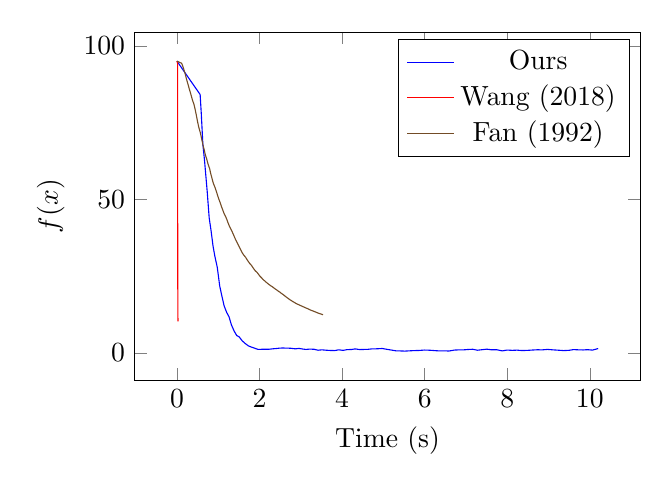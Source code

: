 \begin{tikzpicture}
\begin{axis}[xlabel={Time (s)}, ylabel={$f(x)$}, width={8cm}, height={6cm}]
    \legend{{Ours},{Wang (2018)},{Fan (1992)}}
    \addplot+[no marks]
        table[row sep={\\}]
        {
            x  y  \\
            0.0  95.0  \\
            0.561  84.143  \\
            0.589  77.877  \\
            0.627  67.939  \\
            0.667  62.712  \\
            0.733  52.414  \\
            0.78  44.001  \\
            0.825  39.866  \\
            0.873  34.861  \\
            0.916  31.59  \\
            0.976  27.889  \\
            1.035  21.814  \\
            1.089  18.456  \\
            1.142  15.337  \\
            1.203  13.222  \\
            1.26  11.808  \\
            1.318  9.168  \\
            1.382  7.205  \\
            1.448  5.662  \\
            1.505  5.259  \\
            1.581  3.942  \\
            1.651  3.11  \\
            1.727  2.33  \\
            1.802  1.928  \\
            1.88  1.563  \\
            1.959  1.173  \\
            2.053  1.199  \\
            2.145  1.219  \\
            2.226  1.211  \\
            2.313  1.347  \\
            2.401  1.446  \\
            2.501  1.601  \\
            2.587  1.606  \\
            2.67  1.585  \\
            2.76  1.532  \\
            2.865  1.347  \\
            2.954  1.487  \\
            3.04  1.294  \\
            3.126  1.148  \\
            3.216  1.271  \\
            3.323  1.197  \\
            3.415  0.895  \\
            3.513  1.024  \\
            3.605  0.907  \\
            3.708  0.821  \\
            3.818  0.781  \\
            3.92  1.027  \\
            4.024  0.844  \\
            4.121  1.094  \\
            4.224  1.132  \\
            4.318  1.326  \\
            4.425  1.108  \\
            4.511  1.145  \\
            4.622  1.178  \\
            4.723  1.34  \\
            4.837  1.36  \\
            4.972  1.46  \\
            5.078  1.204  \\
            5.21  0.906  \\
            5.307  0.693  \\
            5.413  0.664  \\
            5.52  0.61  \\
            5.637  0.701  \\
            5.741  0.774  \\
            5.872  0.825  \\
            5.999  0.954  \\
            6.123  0.893  \\
            6.227  0.786  \\
            6.348  0.674  \\
            6.467  0.683  \\
            6.591  0.648  \\
            6.72  0.945  \\
            6.819  1.005  \\
            6.936  1.007  \\
            7.049  1.138  \\
            7.164  1.207  \\
            7.28  0.896  \\
            7.392  1.074  \\
            7.509  1.24  \\
            7.62  1.031  \\
            7.738  1.068  \\
            7.877  0.688  \\
            7.995  0.944  \\
            8.12  0.855  \\
            8.235  0.92  \\
            8.346  0.8  \\
            8.465  0.83  \\
            8.596  0.945  \\
            8.728  1.045  \\
            8.851  1.016  \\
            8.977  1.166  \\
            9.099  1.022  \\
            9.219  0.919  \\
            9.367  0.776  \\
            9.492  0.862  \\
            9.608  1.104  \\
            9.723  1.022  \\
            9.838  0.982  \\
            9.942  1.077  \\
            10.063  0.937  \\
            10.201  1.437  \\
        }
        ;
    \addplot+[no marks]
        table[row sep={\\}]
        {
            x  y  \\
            0.0  95.0  \\
            0.014  94.334  \\
            0.014  93.547  \\
            0.014  92.358  \\
            0.014  90.959  \\
            0.015  89.406  \\
            0.015  87.713  \\
            0.015  85.881  \\
            0.015  83.962  \\
            0.015  81.967  \\
            0.015  79.91  \\
            0.015  77.835  \\
            0.015  75.734  \\
            0.015  73.596  \\
            0.016  71.589  \\
            0.016  69.603  \\
            0.016  67.586  \\
            0.016  65.595  \\
            0.016  63.625  \\
            0.016  61.718  \\
            0.016  59.84  \\
            0.016  57.998  \\
            0.016  56.212  \\
            0.017  54.512  \\
            0.017  52.863  \\
            0.017  51.247  \\
            0.017  49.668  \\
            0.017  48.163  \\
            0.017  46.708  \\
            0.017  45.303  \\
            0.017  43.958  \\
            0.017  42.659  \\
            0.018  41.429  \\
            0.018  40.225  \\
            0.018  39.062  \\
            0.018  37.972  \\
            0.018  36.901  \\
            0.018  35.865  \\
            0.018  34.9  \\
            0.018  33.952  \\
            0.018  33.037  \\
            0.019  32.193  \\
            0.019  31.359  \\
            0.019  30.581  \\
            0.019  29.844  \\
            0.019  29.148  \\
            0.019  28.466  \\
            0.019  27.79  \\
            0.019  27.123  \\
            0.019  26.48  \\
            0.019  25.867  \\
            0.02  25.261  \\
            0.02  24.682  \\
            0.02  24.138  \\
            0.02  23.592  \\
            0.02  23.064  \\
            0.02  22.538  \\
            0.02  22.049  \\
            0.02  21.568  \\
            0.02  21.116  \\
            0.02  20.671  \\
            0.021  20.238  \\
            0.021  19.823  \\
            0.021  19.412  \\
            0.021  19.019  \\
            0.021  18.628  \\
            0.021  18.256  \\
            0.021  17.882  \\
            0.021  17.559  \\
            0.021  17.227  \\
            0.021  16.902  \\
            0.021  16.589  \\
            0.022  16.286  \\
            0.022  15.983  \\
            0.022  15.698  \\
            0.022  15.414  \\
            0.022  15.144  \\
            0.022  14.875  \\
            0.022  14.605  \\
            0.022  14.354  \\
            0.022  14.107  \\
            0.022  13.872  \\
            0.022  13.641  \\
            0.023  13.414  \\
            0.023  13.192  \\
            0.023  12.972  \\
            0.023  12.767  \\
            0.023  12.561  \\
            0.023  12.362  \\
            0.023  12.158  \\
            0.023  11.971  \\
            0.023  11.779  \\
            0.023  11.593  \\
            0.023  11.421  \\
            0.024  11.246  \\
            0.024  11.083  \\
            0.024  10.917  \\
            0.024  10.758  \\
            0.024  10.593  \\
            0.024  10.432  \\
            0.024  10.271  \\
        }
        ;
    \addplot+[no marks]
        table[row sep={\\}]
        {
            x  y  \\
            0.0  95.0  \\
            0.113  94.317  \\
            0.14  93.405  \\
            0.167  92.244  \\
            0.197  90.936  \\
            0.226  89.395  \\
            0.262  87.7  \\
            0.299  85.929  \\
            0.34  84.029  \\
            0.373  82.438  \\
            0.411  80.975  \\
            0.441  79.237  \\
            0.469  77.393  \\
            0.496  75.493  \\
            0.526  73.598  \\
            0.567  71.625  \\
            0.598  69.703  \\
            0.627  67.825  \\
            0.664  65.922  \\
            0.688  64.424  \\
            0.721  63.077  \\
            0.751  61.557  \\
            0.791  60.024  \\
            0.816  58.462  \\
            0.847  56.927  \\
            0.875  55.463  \\
            0.918  53.987  \\
            0.957  52.5  \\
            0.984  51.248  \\
            1.019  49.919  \\
            1.049  48.836  \\
            1.079  47.624  \\
            1.108  46.592  \\
            1.138  45.49  \\
            1.173  44.565  \\
            1.205  43.556  \\
            1.231  42.567  \\
            1.26  41.591  \\
            1.293  40.62  \\
            1.331  39.626  \\
            1.364  38.671  \\
            1.393  37.736  \\
            1.423  36.793  \\
            1.458  35.92  \\
            1.492  35.016  \\
            1.521  34.233  \\
            1.55  33.401  \\
            1.581  32.603  \\
            1.618  31.877  \\
            1.664  31.124  \\
            1.697  30.398  \\
            1.728  29.778  \\
            1.758  29.2  \\
            1.801  28.569  \\
            1.833  27.951  \\
            1.862  27.344  \\
            1.897  26.75  \\
            1.943  26.17  \\
            1.976  25.585  \\
            2.01  24.99  \\
            2.049  24.479  \\
            2.081  23.964  \\
            2.12  23.521  \\
            2.153  23.121  \\
            2.193  22.674  \\
            2.227  22.303  \\
            2.269  21.897  \\
            2.311  21.559  \\
            2.346  21.172  \\
            2.386  20.785  \\
            2.423  20.451  \\
            2.459  20.092  \\
            2.5  19.731  \\
            2.531  19.37  \\
            2.572  19.022  \\
            2.602  18.686  \\
            2.633  18.352  \\
            2.665  18.027  \\
            2.701  17.7  \\
            2.731  17.365  \\
            2.771  17.052  \\
            2.806  16.734  \\
            2.846  16.436  \\
            2.88  16.159  \\
            2.919  15.889  \\
            2.96  15.667  \\
            2.998  15.411  \\
            3.039  15.16  \\
            3.075  14.95  \\
            3.109  14.725  \\
            3.153  14.5  \\
            3.192  14.258  \\
            3.225  14.024  \\
            3.268  13.791  \\
            3.315  13.571  \\
            3.354  13.351  \\
            3.387  13.162  \\
            3.425  12.956  \\
            3.464  12.787  \\
            3.498  12.626  \\
            3.538  12.451  \\
        }
        ;
\end{axis}
\end{tikzpicture}
